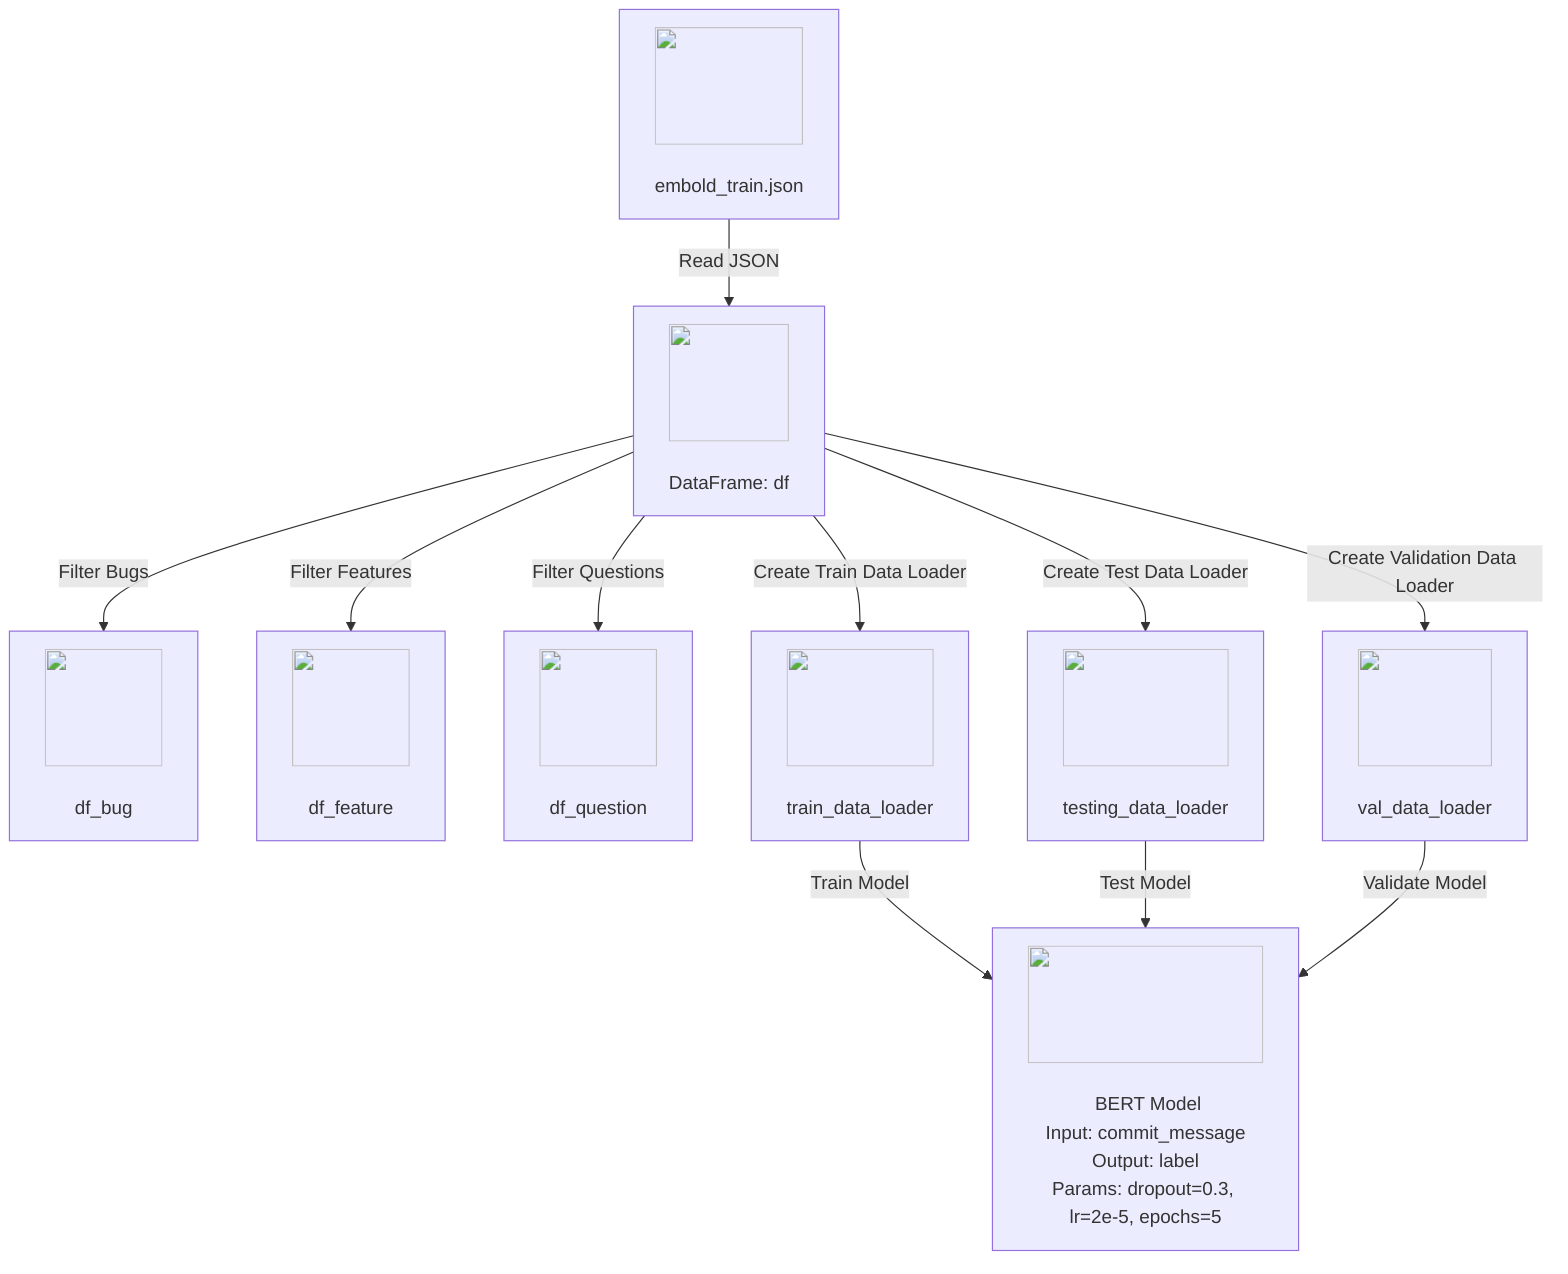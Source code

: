 flowchart TD
    %% Data Source Node
    A["<img src='icons/file.svg' width=100 height=100/> <br/> embold_train.json"] --> |Read JSON| B["<img src='icons/table.svg' width=100 height=100/> <br/> DataFrame: df"]
    
    %% Data Processing Nodes
    B --> |Filter Bugs| C["<img src='icons/row_split.svg' width=100 height=100/> <br/> df_bug"]
    B --> |Filter Features| D["<img src='icons/column_split.svg' width=100 height=100/> <br/> df_feature"]
    B --> |Filter Questions| E["<img src='icons/row_split.svg' width=100 height=100/> <br/> df_question"]
    
    %% Data Loader Nodes
    B --> |Create Train Data Loader| F["<img src='icons/database.svg' width=100 height=100/> <br/> train_data_loader"]
    B --> |Create Test Data Loader| G["<img src='icons/database.svg' width=100 height=100/> <br/> testing_data_loader"]
    B --> |Create Validation Data Loader| H["<img src='icons/database.svg' width=100 height=100/> <br/> val_data_loader"]
    
    %% Model Node
    I["<img src='icons/brain.svg' width=100 height=100/> <br/> BERT Model\nInput: commit_message\nOutput: label\nParams: dropout=0.3, lr=2e-5, epochs=5"]
    
    %% DataFlow to Model
    F --> |Train Model| I
    G --> |Test Model| I
    H --> |Validate Model| I
    
    %% Explanation Nodes
    %% A: This node represents the data source file that feeds the initial data.
    %% B: This node is the DataFrame that includes the commit messages and their labels.
    %% C, D, E: These nodes represent filtered subsets of the data for specific labels.
    %% F, G, H: These nodes represent different data loaders used for training, testing, and validation respectively.
    %% I: This node is the BERT-based machine learning model used for classifying commit messages.